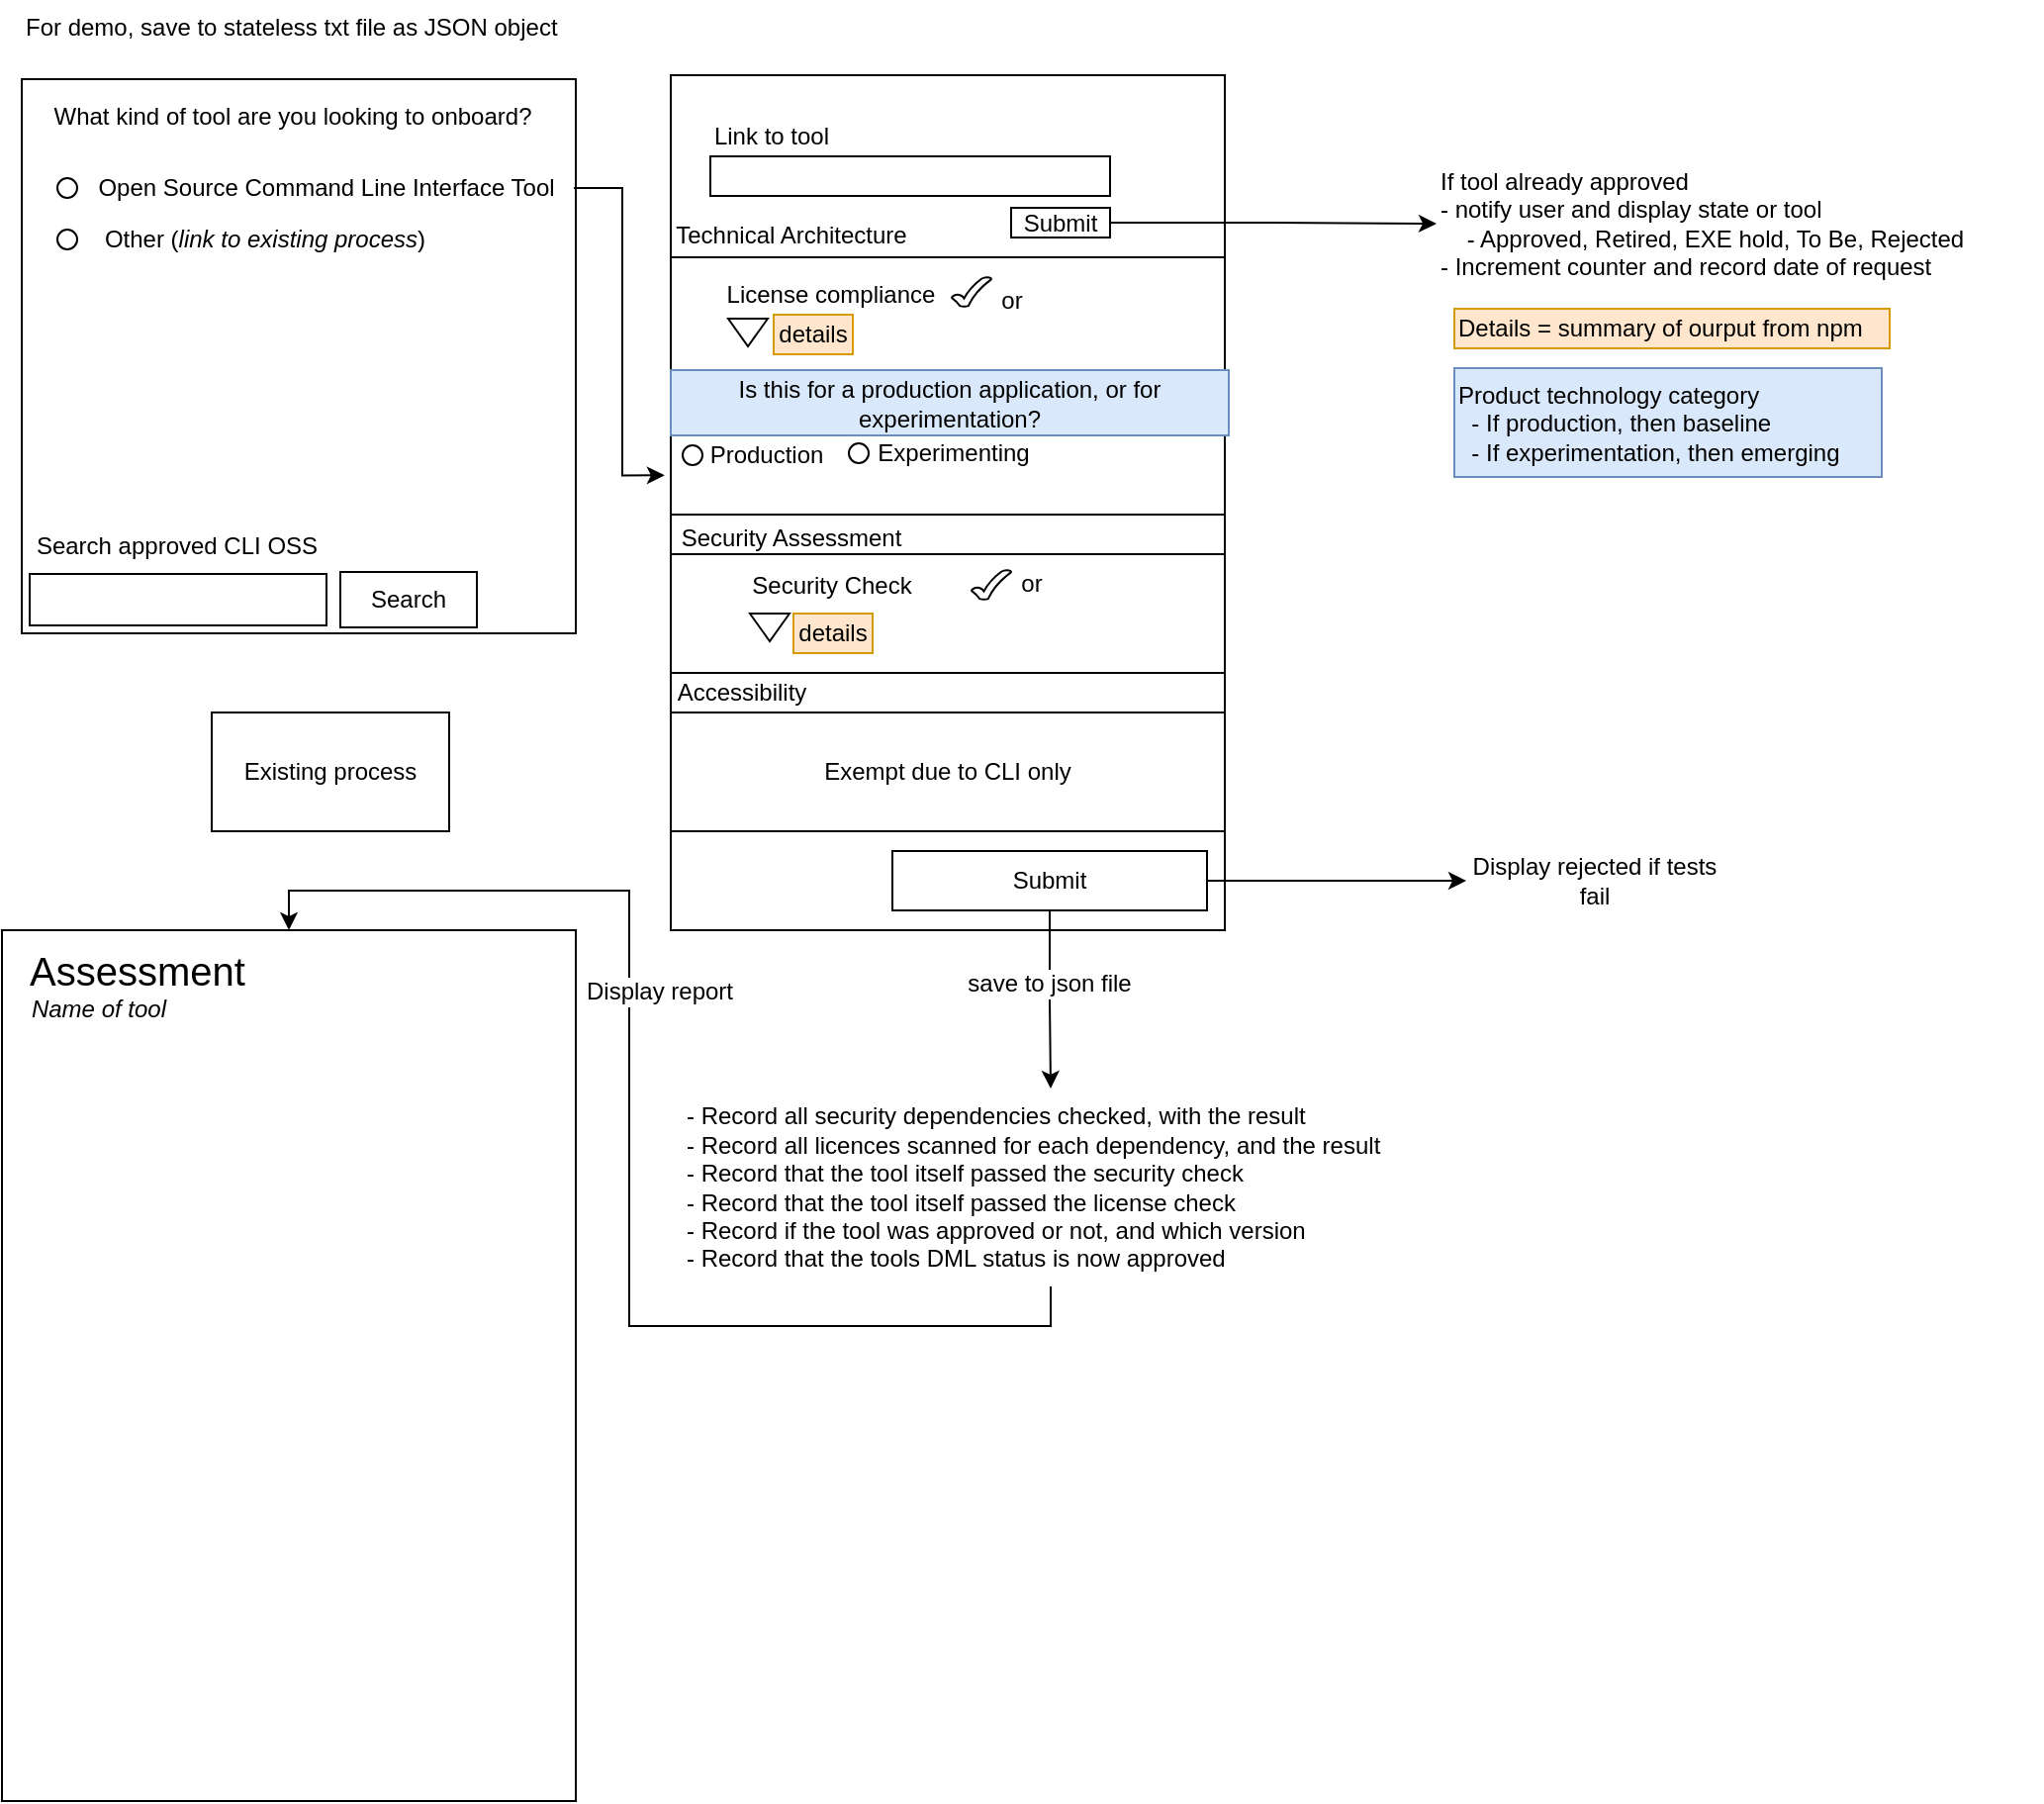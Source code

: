 <mxfile version="12.0.1" type="device" pages="1"><diagram id="SHGLHCK8ZxxARONpl_dK" name="Page-1"><mxGraphModel dx="1422" dy="745" grid="1" gridSize="10" guides="1" tooltips="1" connect="1" arrows="1" fold="1" page="1" pageScale="1" pageWidth="827" pageHeight="1169" math="0" shadow="0"><root><mxCell id="0"/><mxCell id="1" parent="0"/><mxCell id="pbt1ZvckWgC7Aasw5MnQ-10" value="" style="rounded=0;whiteSpace=wrap;html=1;" vertex="1" parent="1"><mxGeometry x="378" y="48" width="280" height="432" as="geometry"/></mxCell><mxCell id="pbt1ZvckWgC7Aasw5MnQ-41" value="" style="rounded=0;whiteSpace=wrap;html=1;" vertex="1" parent="1"><mxGeometry x="378" y="290" width="280" height="60" as="geometry"/></mxCell><mxCell id="pbt1ZvckWgC7Aasw5MnQ-39" value="" style="rounded=0;whiteSpace=wrap;html=1;" vertex="1" parent="1"><mxGeometry x="378" y="140" width="280" height="130" as="geometry"/></mxCell><mxCell id="pbt1ZvckWgC7Aasw5MnQ-1" value="" style="whiteSpace=wrap;html=1;aspect=fixed;" vertex="1" parent="1"><mxGeometry x="50" y="50" width="280" height="280" as="geometry"/></mxCell><mxCell id="pbt1ZvckWgC7Aasw5MnQ-2" value="What kind of tool are you looking to onboard?" style="text;html=1;strokeColor=none;fillColor=none;align=center;verticalAlign=middle;whiteSpace=wrap;rounded=0;" vertex="1" parent="1"><mxGeometry x="52" y="59" width="270" height="20" as="geometry"/></mxCell><mxCell id="pbt1ZvckWgC7Aasw5MnQ-3" style="edgeStyle=orthogonalEdgeStyle;rounded=0;orthogonalLoop=1;jettySize=auto;html=1;exitX=1;exitY=0.5;exitDx=0;exitDy=0;entryX=-0.011;entryY=0.468;entryDx=0;entryDy=0;entryPerimeter=0;" edge="1" parent="1" source="pbt1ZvckWgC7Aasw5MnQ-4" target="pbt1ZvckWgC7Aasw5MnQ-10"><mxGeometry relative="1" as="geometry"/></mxCell><mxCell id="pbt1ZvckWgC7Aasw5MnQ-4" value="Open Source Command Line Interface Tool" style="text;html=1;strokeColor=none;fillColor=none;align=center;verticalAlign=middle;whiteSpace=wrap;rounded=0;" vertex="1" parent="1"><mxGeometry x="79" y="95" width="250" height="20" as="geometry"/></mxCell><mxCell id="pbt1ZvckWgC7Aasw5MnQ-5" value="" style="ellipse;whiteSpace=wrap;html=1;aspect=fixed;" vertex="1" parent="1"><mxGeometry x="68" y="100" width="10" height="10" as="geometry"/></mxCell><mxCell id="pbt1ZvckWgC7Aasw5MnQ-6" value="" style="ellipse;whiteSpace=wrap;html=1;aspect=fixed;" vertex="1" parent="1"><mxGeometry x="68" y="126" width="10" height="10" as="geometry"/></mxCell><mxCell id="pbt1ZvckWgC7Aasw5MnQ-8" value="Other (&lt;i&gt;link to existing process&lt;/i&gt;)" style="text;html=1;strokeColor=none;fillColor=none;align=center;verticalAlign=middle;whiteSpace=wrap;rounded=0;" vertex="1" parent="1"><mxGeometry x="86" y="121" width="174" height="20" as="geometry"/></mxCell><mxCell id="pbt1ZvckWgC7Aasw5MnQ-9" value="Existing process" style="rounded=0;whiteSpace=wrap;html=1;" vertex="1" parent="1"><mxGeometry x="146" y="370" width="120" height="60" as="geometry"/></mxCell><mxCell id="pbt1ZvckWgC7Aasw5MnQ-11" value="" style="rounded=0;whiteSpace=wrap;html=1;" vertex="1" parent="1"><mxGeometry x="398" y="89" width="202" height="20" as="geometry"/></mxCell><mxCell id="pbt1ZvckWgC7Aasw5MnQ-12" value="Link to tool" style="text;html=1;strokeColor=none;fillColor=none;align=center;verticalAlign=middle;whiteSpace=wrap;rounded=0;" vertex="1" parent="1"><mxGeometry x="398" y="69" width="62" height="20" as="geometry"/></mxCell><mxCell id="pbt1ZvckWgC7Aasw5MnQ-13" style="edgeStyle=orthogonalEdgeStyle;rounded=0;orthogonalLoop=1;jettySize=auto;html=1;exitX=1;exitY=0.5;exitDx=0;exitDy=0;entryX=0;entryY=0.5;entryDx=0;entryDy=0;" edge="1" parent="1" source="pbt1ZvckWgC7Aasw5MnQ-14" target="pbt1ZvckWgC7Aasw5MnQ-33"><mxGeometry relative="1" as="geometry"/></mxCell><mxCell id="pbt1ZvckWgC7Aasw5MnQ-14" value="Submit" style="rounded=0;whiteSpace=wrap;html=1;" vertex="1" parent="1"><mxGeometry x="550" y="115" width="50" height="15" as="geometry"/></mxCell><mxCell id="pbt1ZvckWgC7Aasw5MnQ-15" value="License compliance " style="text;html=1;strokeColor=none;fillColor=none;align=center;verticalAlign=middle;whiteSpace=wrap;rounded=0;" vertex="1" parent="1"><mxGeometry x="398" y="149" width="122" height="20" as="geometry"/></mxCell><mxCell id="pbt1ZvckWgC7Aasw5MnQ-16" value="" style="verticalLabelPosition=bottom;verticalAlign=top;html=1;shape=mxgraph.basic.tick" vertex="1" parent="1"><mxGeometry x="520" y="150" width="20" height="15" as="geometry"/></mxCell><mxCell id="pbt1ZvckWgC7Aasw5MnQ-17" value="" style="shape=image;html=1;verticalAlign=top;verticalLabelPosition=bottom;labelBackgroundColor=#ffffff;imageAspect=0;aspect=fixed;image=https://cdn3.iconfinder.com/data/icons/virtual-notebook/16/button_close-128.png" vertex="1" parent="1"><mxGeometry x="566" y="153" width="18" height="18" as="geometry"/></mxCell><mxCell id="pbt1ZvckWgC7Aasw5MnQ-18" value="or" style="text;html=1;strokeColor=none;fillColor=none;align=center;verticalAlign=middle;whiteSpace=wrap;rounded=0;" vertex="1" parent="1"><mxGeometry x="540" y="150" width="21" height="24" as="geometry"/></mxCell><mxCell id="pbt1ZvckWgC7Aasw5MnQ-20" value="Security Check" style="text;html=1;strokeColor=none;fillColor=none;align=center;verticalAlign=middle;whiteSpace=wrap;rounded=0;" vertex="1" parent="1"><mxGeometry x="399" y="296" width="121" height="20" as="geometry"/></mxCell><mxCell id="pbt1ZvckWgC7Aasw5MnQ-24" value="" style="triangle;whiteSpace=wrap;html=1;rotation=90;" vertex="1" parent="1"><mxGeometry x="410" y="168" width="14" height="20" as="geometry"/></mxCell><mxCell id="pbt1ZvckWgC7Aasw5MnQ-26" value="details" style="text;html=1;strokeColor=#d79b00;fillColor=#ffe6cc;align=center;verticalAlign=middle;whiteSpace=wrap;rounded=0;" vertex="1" parent="1"><mxGeometry x="430" y="169" width="40" height="20" as="geometry"/></mxCell><mxCell id="pbt1ZvckWgC7Aasw5MnQ-27" value="" style="triangle;whiteSpace=wrap;html=1;rotation=90;" vertex="1" parent="1"><mxGeometry x="421" y="317" width="14" height="20" as="geometry"/></mxCell><mxCell id="pbt1ZvckWgC7Aasw5MnQ-28" value="details" style="text;html=1;strokeColor=#d79b00;fillColor=#ffe6cc;align=center;verticalAlign=middle;whiteSpace=wrap;rounded=0;" vertex="1" parent="1"><mxGeometry x="440" y="320" width="40" height="20" as="geometry"/></mxCell><mxCell id="pbt1ZvckWgC7Aasw5MnQ-29" style="edgeStyle=orthogonalEdgeStyle;rounded=0;orthogonalLoop=1;jettySize=auto;html=1;exitX=1;exitY=0.5;exitDx=0;exitDy=0;entryX=0;entryY=0.5;entryDx=0;entryDy=0;" edge="1" parent="1" source="pbt1ZvckWgC7Aasw5MnQ-31" target="pbt1ZvckWgC7Aasw5MnQ-32"><mxGeometry relative="1" as="geometry"/></mxCell><mxCell id="pbt1ZvckWgC7Aasw5MnQ-30" style="edgeStyle=orthogonalEdgeStyle;rounded=0;orthogonalLoop=1;jettySize=auto;html=1;exitX=0.5;exitY=1;exitDx=0;exitDy=0;entryX=0.5;entryY=0;entryDx=0;entryDy=0;" edge="1" parent="1" source="pbt1ZvckWgC7Aasw5MnQ-31" target="pbt1ZvckWgC7Aasw5MnQ-34"><mxGeometry relative="1" as="geometry"><mxPoint x="564" y="491" as="targetPoint"/></mxGeometry></mxCell><mxCell id="pbt1ZvckWgC7Aasw5MnQ-76" value="save to json file" style="text;html=1;resizable=0;points=[];align=center;verticalAlign=middle;labelBackgroundColor=#ffffff;" vertex="1" connectable="0" parent="pbt1ZvckWgC7Aasw5MnQ-30"><mxGeometry x="-0.186" y="-1" relative="1" as="geometry"><mxPoint as="offset"/></mxGeometry></mxCell><mxCell id="pbt1ZvckWgC7Aasw5MnQ-31" value="Submit" style="rounded=0;whiteSpace=wrap;html=1;" vertex="1" parent="1"><mxGeometry x="490" y="440" width="159" height="30" as="geometry"/></mxCell><mxCell id="pbt1ZvckWgC7Aasw5MnQ-32" value="Display rejected if tests fail" style="text;html=1;strokeColor=none;fillColor=none;align=center;verticalAlign=middle;whiteSpace=wrap;rounded=0;" vertex="1" parent="1"><mxGeometry x="780" y="445" width="130" height="20" as="geometry"/></mxCell><mxCell id="pbt1ZvckWgC7Aasw5MnQ-33" value="If tool already approved&lt;br&gt;- notify user and display state or tool&amp;nbsp;&lt;br&gt;&amp;nbsp; &amp;nbsp; - Approved, Retired, EXE hold, To Be, Rejected&lt;br&gt;- Increment counter and record date of request" style="text;html=1;strokeColor=none;fillColor=none;align=left;verticalAlign=middle;whiteSpace=wrap;rounded=0;" vertex="1" parent="1"><mxGeometry x="765" y="113" width="306" height="20" as="geometry"/></mxCell><mxCell id="pbt1ZvckWgC7Aasw5MnQ-78" style="edgeStyle=orthogonalEdgeStyle;rounded=0;orthogonalLoop=1;jettySize=auto;html=1;exitX=0.5;exitY=1;exitDx=0;exitDy=0;entryX=0.5;entryY=0;entryDx=0;entryDy=0;" edge="1" parent="1" source="pbt1ZvckWgC7Aasw5MnQ-34" target="pbt1ZvckWgC7Aasw5MnQ-77"><mxGeometry relative="1" as="geometry"/></mxCell><mxCell id="pbt1ZvckWgC7Aasw5MnQ-79" value="Display report" style="text;html=1;resizable=0;points=[];align=center;verticalAlign=middle;labelBackgroundColor=#ffffff;" vertex="1" connectable="0" parent="pbt1ZvckWgC7Aasw5MnQ-78"><mxGeometry x="0.246" y="-2" relative="1" as="geometry"><mxPoint x="13" as="offset"/></mxGeometry></mxCell><mxCell id="pbt1ZvckWgC7Aasw5MnQ-34" value="- Record all security dependencies checked, with the result&lt;br&gt;- Record all licences scanned for each dependency, and the result&lt;br&gt;- Record that the tool itself passed the security check&lt;br&gt;- Record that the tool itself passed the license check&lt;br&gt;- Record if the tool was approved or not, and which version&lt;br&gt;- Record that the tools DML status is now approved" style="text;html=1;strokeColor=none;fillColor=none;align=left;verticalAlign=middle;whiteSpace=wrap;rounded=0;" vertex="1" parent="1"><mxGeometry x="384" y="560" width="372" height="100" as="geometry"/></mxCell><mxCell id="pbt1ZvckWgC7Aasw5MnQ-35" value="Details = summary of ourput from npm" style="text;html=1;resizable=0;points=[];autosize=1;align=left;verticalAlign=top;spacingTop=-4;fillColor=#ffe6cc;strokeColor=#d79b00;" vertex="1" parent="1"><mxGeometry x="774" y="166" width="220" height="20" as="geometry"/></mxCell><mxCell id="pbt1ZvckWgC7Aasw5MnQ-40" value="Technical Architecture" style="text;html=1;strokeColor=none;fillColor=none;align=center;verticalAlign=middle;whiteSpace=wrap;rounded=0;" vertex="1" parent="1"><mxGeometry x="374" y="118.5" width="130" height="20" as="geometry"/></mxCell><mxCell id="pbt1ZvckWgC7Aasw5MnQ-42" value="Security Assessment" style="text;html=1;strokeColor=none;fillColor=none;align=center;verticalAlign=middle;whiteSpace=wrap;rounded=0;" vertex="1" parent="1"><mxGeometry x="374" y="272" width="130" height="20" as="geometry"/></mxCell><mxCell id="pbt1ZvckWgC7Aasw5MnQ-44" value="Exempt due to CLI only" style="rounded=0;whiteSpace=wrap;html=1;" vertex="1" parent="1"><mxGeometry x="378" y="370" width="280" height="60" as="geometry"/></mxCell><mxCell id="pbt1ZvckWgC7Aasw5MnQ-45" value="Accessibility" style="text;html=1;strokeColor=none;fillColor=none;align=center;verticalAlign=middle;whiteSpace=wrap;rounded=0;" vertex="1" parent="1"><mxGeometry x="378" y="350" width="72" height="20" as="geometry"/></mxCell><mxCell id="pbt1ZvckWgC7Aasw5MnQ-51" value="" style="verticalLabelPosition=bottom;verticalAlign=top;html=1;shape=mxgraph.basic.tick" vertex="1" parent="1"><mxGeometry x="530" y="298" width="20" height="15" as="geometry"/></mxCell><mxCell id="pbt1ZvckWgC7Aasw5MnQ-52" value="" style="shape=image;html=1;verticalAlign=top;verticalLabelPosition=bottom;labelBackgroundColor=#ffffff;imageAspect=0;aspect=fixed;image=https://cdn3.iconfinder.com/data/icons/virtual-notebook/16/button_close-128.png" vertex="1" parent="1"><mxGeometry x="576" y="297" width="18" height="18" as="geometry"/></mxCell><mxCell id="pbt1ZvckWgC7Aasw5MnQ-53" value="or" style="text;html=1;strokeColor=none;fillColor=none;align=center;verticalAlign=middle;whiteSpace=wrap;rounded=0;" vertex="1" parent="1"><mxGeometry x="550" y="293" width="21" height="24" as="geometry"/></mxCell><mxCell id="pbt1ZvckWgC7Aasw5MnQ-54" value="" style="ellipse;whiteSpace=wrap;html=1;aspect=fixed;" vertex="1" parent="1"><mxGeometry x="384" y="235" width="10" height="10" as="geometry"/></mxCell><mxCell id="pbt1ZvckWgC7Aasw5MnQ-55" value="Production" style="text;html=1;strokeColor=none;fillColor=none;align=center;verticalAlign=middle;whiteSpace=wrap;rounded=0;" vertex="1" parent="1"><mxGeometry x="410" y="230" width="33" height="20" as="geometry"/></mxCell><mxCell id="pbt1ZvckWgC7Aasw5MnQ-58" value="" style="ellipse;whiteSpace=wrap;html=1;aspect=fixed;" vertex="1" parent="1"><mxGeometry x="468" y="234" width="10" height="10" as="geometry"/></mxCell><mxCell id="pbt1ZvckWgC7Aasw5MnQ-59" value="Experimenting" style="text;html=1;strokeColor=none;fillColor=none;align=center;verticalAlign=middle;whiteSpace=wrap;rounded=0;" vertex="1" parent="1"><mxGeometry x="482" y="229" width="78" height="20" as="geometry"/></mxCell><mxCell id="pbt1ZvckWgC7Aasw5MnQ-60" value="Is this for a production application, or for experimentation?" style="text;html=1;strokeColor=#6c8ebf;fillColor=#dae8fc;align=center;verticalAlign=middle;whiteSpace=wrap;rounded=0;" vertex="1" parent="1"><mxGeometry x="378" y="197" width="282" height="33" as="geometry"/></mxCell><mxCell id="pbt1ZvckWgC7Aasw5MnQ-66" value="Product technology category&amp;nbsp;&lt;br&gt;&amp;nbsp; - If production, then baseline&lt;br&gt;&amp;nbsp; - If experimentation, then emerging" style="text;html=1;strokeColor=#6c8ebf;fillColor=#dae8fc;align=left;verticalAlign=middle;whiteSpace=wrap;rounded=0;" vertex="1" parent="1"><mxGeometry x="774" y="196" width="216" height="55" as="geometry"/></mxCell><mxCell id="pbt1ZvckWgC7Aasw5MnQ-73" value="For demo, save to stateless txt file as JSON object" style="text;html=1;" vertex="1" parent="1"><mxGeometry x="50" y="10" width="630" height="30" as="geometry"/></mxCell><mxCell id="pbt1ZvckWgC7Aasw5MnQ-77" value="" style="rounded=0;whiteSpace=wrap;html=1;" vertex="1" parent="1"><mxGeometry x="40" y="480" width="290" height="440" as="geometry"/></mxCell><mxCell id="pbt1ZvckWgC7Aasw5MnQ-80" value="Assessment" style="text;html=1;strokeColor=none;fillColor=none;align=center;verticalAlign=middle;whiteSpace=wrap;rounded=0;fontSize=20;" vertex="1" parent="1"><mxGeometry x="68" y="490" width="81" height="20" as="geometry"/></mxCell><mxCell id="pbt1ZvckWgC7Aasw5MnQ-81" value="Name of tool" style="text;html=1;strokeColor=none;fillColor=none;align=center;verticalAlign=middle;whiteSpace=wrap;rounded=0;fontStyle=2" vertex="1" parent="1"><mxGeometry x="46" y="510" width="86" height="20" as="geometry"/></mxCell><mxCell id="pbt1ZvckWgC7Aasw5MnQ-82" value="Search approved CLI OSS" style="text;html=1;strokeColor=none;fillColor=none;align=center;verticalAlign=middle;whiteSpace=wrap;rounded=0;fontSize=12;" vertex="1" parent="1"><mxGeometry x="52" y="276" width="153" height="20" as="geometry"/></mxCell><mxCell id="pbt1ZvckWgC7Aasw5MnQ-83" value="" style="rounded=0;whiteSpace=wrap;html=1;fontSize=20;" vertex="1" parent="1"><mxGeometry x="54" y="300" width="150" height="26" as="geometry"/></mxCell><mxCell id="pbt1ZvckWgC7Aasw5MnQ-84" value="Search" style="rounded=0;whiteSpace=wrap;html=1;fontSize=12;" vertex="1" parent="1"><mxGeometry x="211" y="299" width="69" height="28" as="geometry"/></mxCell></root></mxGraphModel></diagram></mxfile>